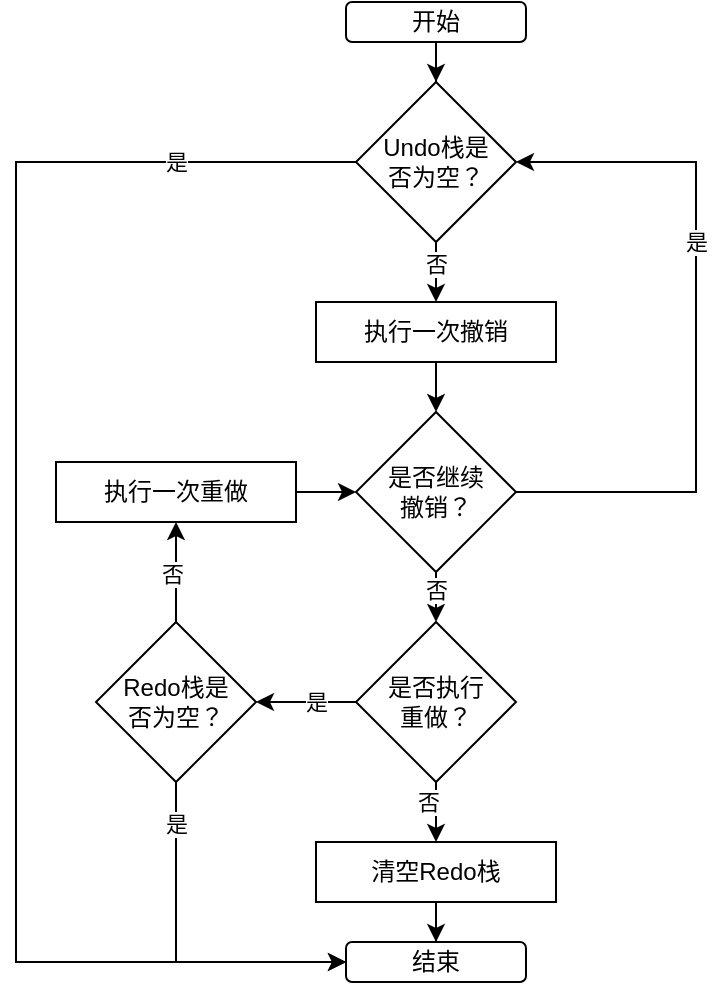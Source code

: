 <mxfile version="22.0.8" type="github">
  <diagram name="第 1 页" id="9HTe-GqmGBhMSnqn5JVe">
    <mxGraphModel dx="1050" dy="615" grid="1" gridSize="10" guides="1" tooltips="1" connect="1" arrows="1" fold="1" page="1" pageScale="1" pageWidth="827" pageHeight="1169" math="0" shadow="0">
      <root>
        <mxCell id="0" />
        <mxCell id="1" parent="0" />
        <mxCell id="EeJc49levuty_Cm1TmRM-29" style="edgeStyle=orthogonalEdgeStyle;rounded=0;orthogonalLoop=1;jettySize=auto;html=1;entryX=0.5;entryY=0;entryDx=0;entryDy=0;" edge="1" parent="1" source="EeJc49levuty_Cm1TmRM-1" target="EeJc49levuty_Cm1TmRM-4">
          <mxGeometry relative="1" as="geometry" />
        </mxCell>
        <mxCell id="EeJc49levuty_Cm1TmRM-1" value="开始" style="rounded=1;whiteSpace=wrap;html=1;" vertex="1" parent="1">
          <mxGeometry x="245" y="410" width="90" height="20" as="geometry" />
        </mxCell>
        <mxCell id="EeJc49levuty_Cm1TmRM-26" style="edgeStyle=orthogonalEdgeStyle;rounded=0;orthogonalLoop=1;jettySize=auto;html=1;entryX=0.5;entryY=0;entryDx=0;entryDy=0;" edge="1" parent="1" source="EeJc49levuty_Cm1TmRM-4" target="EeJc49levuty_Cm1TmRM-7">
          <mxGeometry relative="1" as="geometry" />
        </mxCell>
        <mxCell id="EeJc49levuty_Cm1TmRM-27" value="否" style="edgeLabel;html=1;align=center;verticalAlign=middle;resizable=0;points=[];" vertex="1" connectable="0" parent="EeJc49levuty_Cm1TmRM-26">
          <mxGeometry x="0.416" y="-1" relative="1" as="geometry">
            <mxPoint x="1" y="-5" as="offset" />
          </mxGeometry>
        </mxCell>
        <mxCell id="EeJc49levuty_Cm1TmRM-45" style="edgeStyle=orthogonalEdgeStyle;rounded=0;orthogonalLoop=1;jettySize=auto;html=1;entryX=0;entryY=0.5;entryDx=0;entryDy=0;" edge="1" parent="1" source="EeJc49levuty_Cm1TmRM-4" target="EeJc49levuty_Cm1TmRM-42">
          <mxGeometry relative="1" as="geometry">
            <mxPoint x="60" y="910" as="targetPoint" />
            <Array as="points">
              <mxPoint x="80" y="490" />
              <mxPoint x="80" y="890" />
            </Array>
          </mxGeometry>
        </mxCell>
        <mxCell id="EeJc49levuty_Cm1TmRM-46" value="是" style="edgeLabel;html=1;align=center;verticalAlign=middle;resizable=0;points=[];" vertex="1" connectable="0" parent="EeJc49levuty_Cm1TmRM-45">
          <mxGeometry x="-0.662" y="-1" relative="1" as="geometry">
            <mxPoint x="34" y="1" as="offset" />
          </mxGeometry>
        </mxCell>
        <mxCell id="EeJc49levuty_Cm1TmRM-4" value="Undo栈是&lt;br&gt;否为空？" style="rhombus;whiteSpace=wrap;html=1;" vertex="1" parent="1">
          <mxGeometry x="250" y="450" width="80" height="80" as="geometry" />
        </mxCell>
        <mxCell id="EeJc49levuty_Cm1TmRM-18" style="edgeStyle=orthogonalEdgeStyle;rounded=0;orthogonalLoop=1;jettySize=auto;html=1;entryX=0.5;entryY=1;entryDx=0;entryDy=0;" edge="1" parent="1" source="EeJc49levuty_Cm1TmRM-5" target="EeJc49levuty_Cm1TmRM-19">
          <mxGeometry relative="1" as="geometry">
            <mxPoint x="10" y="730" as="targetPoint" />
          </mxGeometry>
        </mxCell>
        <mxCell id="EeJc49levuty_Cm1TmRM-47" value="否" style="edgeLabel;html=1;align=center;verticalAlign=middle;resizable=0;points=[];" vertex="1" connectable="0" parent="EeJc49levuty_Cm1TmRM-18">
          <mxGeometry x="-0.048" y="2" relative="1" as="geometry">
            <mxPoint as="offset" />
          </mxGeometry>
        </mxCell>
        <mxCell id="EeJc49levuty_Cm1TmRM-39" style="edgeStyle=orthogonalEdgeStyle;rounded=0;orthogonalLoop=1;jettySize=auto;html=1;entryX=0;entryY=0.5;entryDx=0;entryDy=0;" edge="1" parent="1" source="EeJc49levuty_Cm1TmRM-5" target="EeJc49levuty_Cm1TmRM-42">
          <mxGeometry relative="1" as="geometry">
            <mxPoint x="230" y="890" as="targetPoint" />
            <Array as="points">
              <mxPoint x="160" y="890" />
            </Array>
          </mxGeometry>
        </mxCell>
        <mxCell id="EeJc49levuty_Cm1TmRM-40" value="是" style="edgeLabel;html=1;align=center;verticalAlign=middle;resizable=0;points=[];" vertex="1" connectable="0" parent="EeJc49levuty_Cm1TmRM-39">
          <mxGeometry x="-0.63" y="-2" relative="1" as="geometry">
            <mxPoint x="2" y="-12" as="offset" />
          </mxGeometry>
        </mxCell>
        <mxCell id="EeJc49levuty_Cm1TmRM-5" value="Redo栈是&lt;br style=&quot;border-color: var(--border-color);&quot;&gt;否为空？" style="rhombus;whiteSpace=wrap;html=1;" vertex="1" parent="1">
          <mxGeometry x="120" y="720" width="80" height="80" as="geometry" />
        </mxCell>
        <mxCell id="EeJc49levuty_Cm1TmRM-28" style="edgeStyle=orthogonalEdgeStyle;rounded=0;orthogonalLoop=1;jettySize=auto;html=1;entryX=0.5;entryY=0;entryDx=0;entryDy=0;" edge="1" parent="1" source="EeJc49levuty_Cm1TmRM-7" target="EeJc49levuty_Cm1TmRM-8">
          <mxGeometry relative="1" as="geometry" />
        </mxCell>
        <mxCell id="EeJc49levuty_Cm1TmRM-7" value="执行一次撤销" style="rounded=0;whiteSpace=wrap;html=1;" vertex="1" parent="1">
          <mxGeometry x="230" y="560" width="120" height="30" as="geometry" />
        </mxCell>
        <mxCell id="EeJc49levuty_Cm1TmRM-9" style="edgeStyle=orthogonalEdgeStyle;rounded=0;orthogonalLoop=1;jettySize=auto;html=1;entryX=1;entryY=0.5;entryDx=0;entryDy=0;" edge="1" parent="1" source="EeJc49levuty_Cm1TmRM-8" target="EeJc49levuty_Cm1TmRM-4">
          <mxGeometry relative="1" as="geometry">
            <Array as="points">
              <mxPoint x="420" y="655" />
              <mxPoint x="420" y="490" />
            </Array>
          </mxGeometry>
        </mxCell>
        <mxCell id="EeJc49levuty_Cm1TmRM-10" value="是" style="edgeLabel;html=1;align=center;verticalAlign=middle;resizable=0;points=[];" vertex="1" connectable="0" parent="EeJc49levuty_Cm1TmRM-9">
          <mxGeometry x="-0.844" y="-2" relative="1" as="geometry">
            <mxPoint x="63" y="-127" as="offset" />
          </mxGeometry>
        </mxCell>
        <mxCell id="EeJc49levuty_Cm1TmRM-12" style="edgeStyle=orthogonalEdgeStyle;rounded=0;orthogonalLoop=1;jettySize=auto;html=1;entryX=0.5;entryY=0;entryDx=0;entryDy=0;" edge="1" parent="1" source="EeJc49levuty_Cm1TmRM-8" target="EeJc49levuty_Cm1TmRM-11">
          <mxGeometry relative="1" as="geometry" />
        </mxCell>
        <mxCell id="EeJc49levuty_Cm1TmRM-13" value="否" style="edgeLabel;html=1;align=center;verticalAlign=middle;resizable=0;points=[];" vertex="1" connectable="0" parent="EeJc49levuty_Cm1TmRM-12">
          <mxGeometry x="-0.22" y="2" relative="1" as="geometry">
            <mxPoint x="2" y="-10" as="offset" />
          </mxGeometry>
        </mxCell>
        <mxCell id="EeJc49levuty_Cm1TmRM-8" value="是否继续&lt;br&gt;撤销？" style="rhombus;whiteSpace=wrap;html=1;" vertex="1" parent="1">
          <mxGeometry x="250" y="615" width="80" height="80" as="geometry" />
        </mxCell>
        <mxCell id="EeJc49levuty_Cm1TmRM-15" style="edgeStyle=orthogonalEdgeStyle;rounded=0;orthogonalLoop=1;jettySize=auto;html=1;entryX=1;entryY=0.5;entryDx=0;entryDy=0;" edge="1" parent="1" source="EeJc49levuty_Cm1TmRM-11" target="EeJc49levuty_Cm1TmRM-5">
          <mxGeometry relative="1" as="geometry">
            <mxPoint x="200" y="800" as="targetPoint" />
          </mxGeometry>
        </mxCell>
        <mxCell id="EeJc49levuty_Cm1TmRM-16" value="是" style="edgeLabel;html=1;align=center;verticalAlign=middle;resizable=0;points=[];" vertex="1" connectable="0" parent="EeJc49levuty_Cm1TmRM-15">
          <mxGeometry x="-0.208" y="1" relative="1" as="geometry">
            <mxPoint y="-1" as="offset" />
          </mxGeometry>
        </mxCell>
        <mxCell id="EeJc49levuty_Cm1TmRM-20" style="edgeStyle=orthogonalEdgeStyle;rounded=0;orthogonalLoop=1;jettySize=auto;html=1;entryX=0.5;entryY=0;entryDx=0;entryDy=0;" edge="1" parent="1" source="EeJc49levuty_Cm1TmRM-11" target="EeJc49levuty_Cm1TmRM-21">
          <mxGeometry relative="1" as="geometry">
            <mxPoint x="290" y="870" as="targetPoint" />
          </mxGeometry>
        </mxCell>
        <mxCell id="EeJc49levuty_Cm1TmRM-22" value="否" style="edgeLabel;html=1;align=center;verticalAlign=middle;resizable=0;points=[];" vertex="1" connectable="0" parent="EeJc49levuty_Cm1TmRM-20">
          <mxGeometry x="-0.28" y="-2" relative="1" as="geometry">
            <mxPoint x="-2" y="-8" as="offset" />
          </mxGeometry>
        </mxCell>
        <mxCell id="EeJc49levuty_Cm1TmRM-11" value="是否执行&lt;br style=&quot;border-color: var(--border-color);&quot;&gt;重做？" style="rhombus;whiteSpace=wrap;html=1;" vertex="1" parent="1">
          <mxGeometry x="250" y="720" width="80" height="80" as="geometry" />
        </mxCell>
        <mxCell id="EeJc49levuty_Cm1TmRM-25" style="edgeStyle=orthogonalEdgeStyle;rounded=0;orthogonalLoop=1;jettySize=auto;html=1;entryX=0;entryY=0.5;entryDx=0;entryDy=0;" edge="1" parent="1" source="EeJc49levuty_Cm1TmRM-19" target="EeJc49levuty_Cm1TmRM-8">
          <mxGeometry relative="1" as="geometry" />
        </mxCell>
        <mxCell id="EeJc49levuty_Cm1TmRM-19" value="执行一次重做" style="rounded=0;whiteSpace=wrap;html=1;" vertex="1" parent="1">
          <mxGeometry x="100" y="640" width="120" height="30" as="geometry" />
        </mxCell>
        <mxCell id="EeJc49levuty_Cm1TmRM-43" style="edgeStyle=orthogonalEdgeStyle;rounded=0;orthogonalLoop=1;jettySize=auto;html=1;entryX=0.5;entryY=0;entryDx=0;entryDy=0;" edge="1" parent="1" source="EeJc49levuty_Cm1TmRM-21" target="EeJc49levuty_Cm1TmRM-42">
          <mxGeometry relative="1" as="geometry" />
        </mxCell>
        <mxCell id="EeJc49levuty_Cm1TmRM-21" value="清空Redo栈" style="rounded=0;whiteSpace=wrap;html=1;" vertex="1" parent="1">
          <mxGeometry x="230" y="830" width="120" height="30" as="geometry" />
        </mxCell>
        <mxCell id="EeJc49levuty_Cm1TmRM-42" value="结束" style="rounded=1;whiteSpace=wrap;html=1;" vertex="1" parent="1">
          <mxGeometry x="245" y="880" width="90" height="20" as="geometry" />
        </mxCell>
      </root>
    </mxGraphModel>
  </diagram>
</mxfile>
